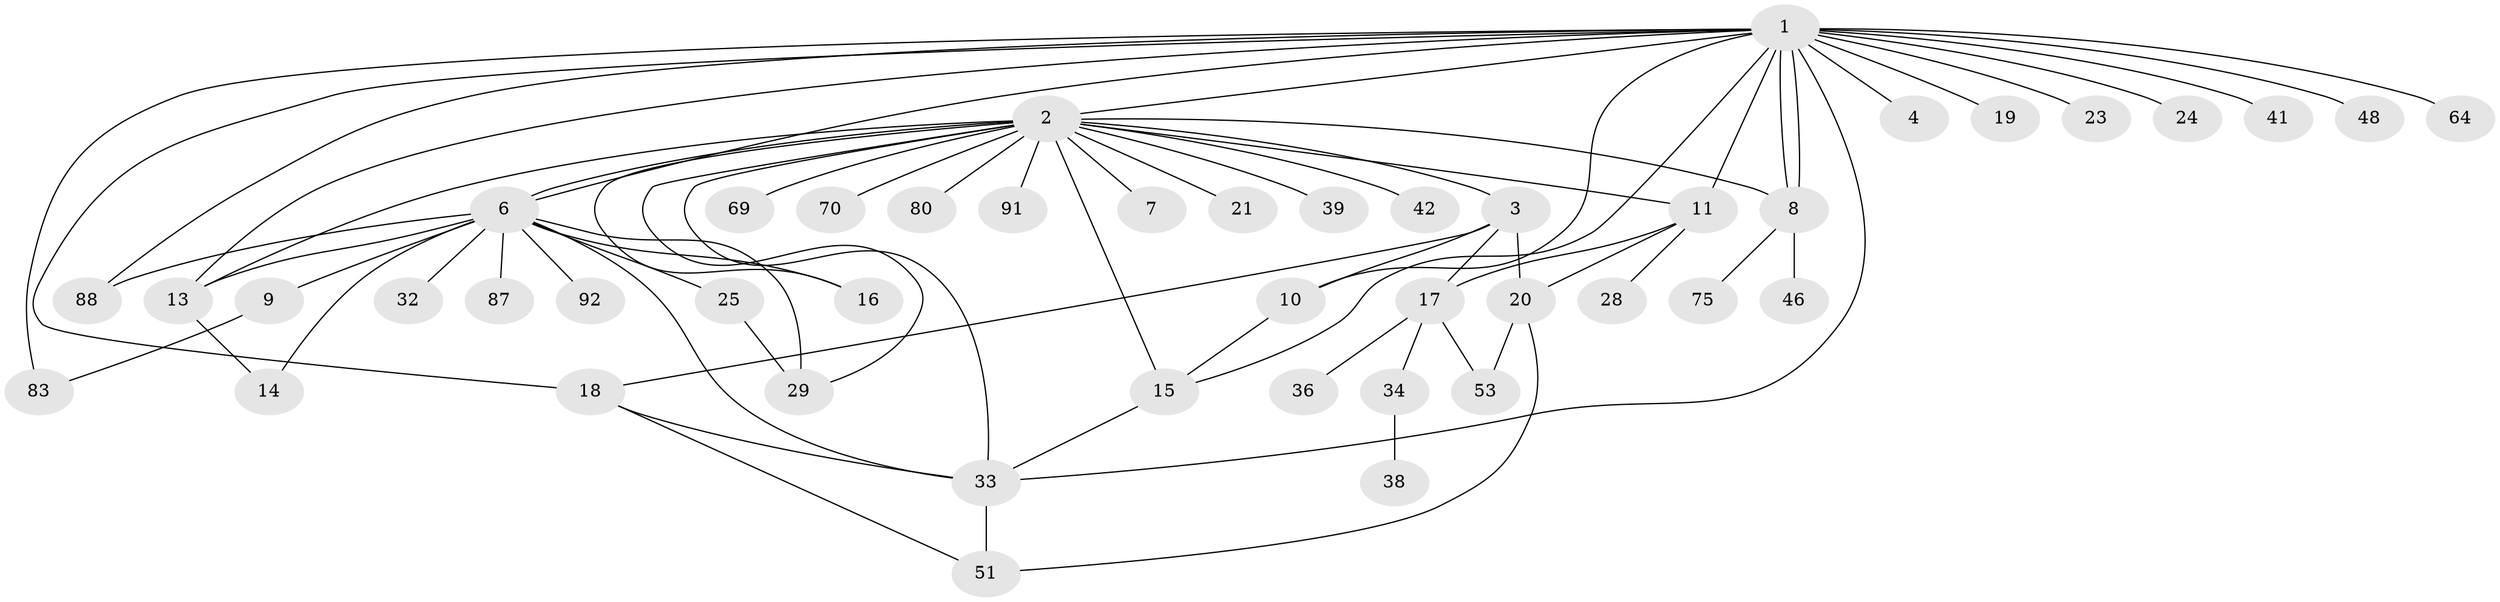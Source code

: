 // original degree distribution, {23: 0.010752688172043012, 12: 0.010752688172043012, 6: 0.010752688172043012, 1: 0.45161290322580644, 11: 0.010752688172043012, 18: 0.010752688172043012, 2: 0.27956989247311825, 5: 0.043010752688172046, 3: 0.08602150537634409, 7: 0.021505376344086023, 4: 0.053763440860215055, 10: 0.010752688172043012}
// Generated by graph-tools (version 1.1) at 2025/14/03/09/25 04:14:45]
// undirected, 46 vertices, 70 edges
graph export_dot {
graph [start="1"]
  node [color=gray90,style=filled];
  1;
  2 [super="+5"];
  3;
  4;
  6 [super="+52+35+47"];
  7 [super="+54"];
  8;
  9;
  10;
  11 [super="+31"];
  13 [super="+81+73"];
  14 [super="+27"];
  15 [super="+30"];
  16;
  17 [super="+26"];
  18 [super="+85+65+22+45"];
  19;
  20;
  21 [super="+59"];
  23 [super="+82"];
  24 [super="+44+60+86"];
  25 [super="+40+49"];
  28;
  29 [super="+57"];
  32;
  33 [super="+61+93+76+56+50"];
  34;
  36;
  38;
  39;
  41;
  42;
  46;
  48;
  51;
  53 [super="+74+62"];
  64;
  69;
  70;
  75;
  80;
  83;
  87 [super="+90"];
  88;
  91;
  92;
  1 -- 2;
  1 -- 4;
  1 -- 8;
  1 -- 8;
  1 -- 10;
  1 -- 11 [weight=2];
  1 -- 13;
  1 -- 15;
  1 -- 18;
  1 -- 19;
  1 -- 23;
  1 -- 24 [weight=2];
  1 -- 33 [weight=2];
  1 -- 41;
  1 -- 48;
  1 -- 64;
  1 -- 83;
  1 -- 88;
  1 -- 6;
  2 -- 3 [weight=2];
  2 -- 6 [weight=2];
  2 -- 7;
  2 -- 8;
  2 -- 16;
  2 -- 21;
  2 -- 39;
  2 -- 42;
  2 -- 69;
  2 -- 15;
  2 -- 33;
  2 -- 70;
  2 -- 11;
  2 -- 13;
  2 -- 80;
  2 -- 91;
  2 -- 29;
  3 -- 10;
  3 -- 17;
  3 -- 18;
  3 -- 20;
  6 -- 9;
  6 -- 14;
  6 -- 16;
  6 -- 25;
  6 -- 29;
  6 -- 32;
  6 -- 33 [weight=2];
  6 -- 87 [weight=2];
  6 -- 88;
  6 -- 92;
  6 -- 13;
  8 -- 46;
  8 -- 75;
  9 -- 83;
  10 -- 15;
  11 -- 28;
  11 -- 17;
  11 -- 20;
  13 -- 14;
  15 -- 33;
  17 -- 34;
  17 -- 36;
  17 -- 53;
  18 -- 51;
  18 -- 33;
  20 -- 51;
  20 -- 53;
  25 -- 29;
  33 -- 51;
  34 -- 38;
}
